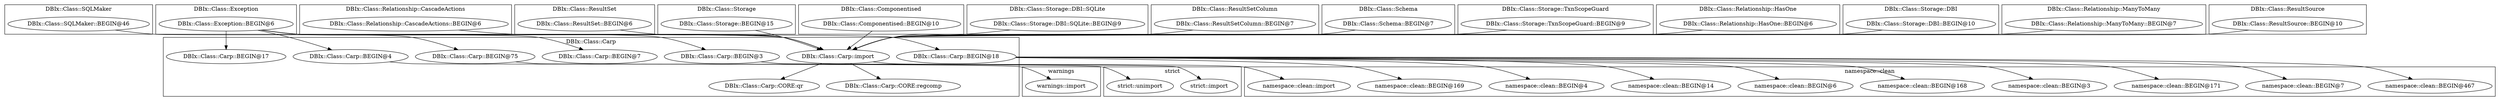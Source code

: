 digraph {
graph [overlap=false]
subgraph cluster_DBIx_Class_SQLMaker {
	label="DBIx::Class::SQLMaker";
	"DBIx::Class::SQLMaker::BEGIN@46";
}
subgraph cluster_DBIx_Class_Exception {
	label="DBIx::Class::Exception";
	"DBIx::Class::Exception::BEGIN@6";
}
subgraph cluster_warnings {
	label="warnings";
	"warnings::import";
}
subgraph cluster_DBIx_Class_Relationship_CascadeActions {
	label="DBIx::Class::Relationship::CascadeActions";
	"DBIx::Class::Relationship::CascadeActions::BEGIN@6";
}
subgraph cluster_strict {
	label="strict";
	"strict::import";
	"strict::unimport";
}
subgraph cluster_DBIx_Class_Carp {
	label="DBIx::Class::Carp";
	"DBIx::Class::Carp::BEGIN@4";
	"DBIx::Class::Carp::BEGIN@3";
	"DBIx::Class::Carp::BEGIN@7";
	"DBIx::Class::Carp::BEGIN@75";
	"DBIx::Class::Carp::CORE:qr";
	"DBIx::Class::Carp::import";
	"DBIx::Class::Carp::BEGIN@17";
	"DBIx::Class::Carp::BEGIN@18";
	"DBIx::Class::Carp::CORE:regcomp";
}
subgraph cluster_DBIx_Class_ResultSet {
	label="DBIx::Class::ResultSet";
	"DBIx::Class::ResultSet::BEGIN@6";
}
subgraph cluster_DBIx_Class_Storage {
	label="DBIx::Class::Storage";
	"DBIx::Class::Storage::BEGIN@15";
}
subgraph cluster_DBIx_Class_Componentised {
	label="DBIx::Class::Componentised";
	"DBIx::Class::Componentised::BEGIN@10";
}
subgraph cluster_DBIx_Class_Storage_DBI_SQLite {
	label="DBIx::Class::Storage::DBI::SQLite";
	"DBIx::Class::Storage::DBI::SQLite::BEGIN@9";
}
subgraph cluster_DBIx_Class_ResultSetColumn {
	label="DBIx::Class::ResultSetColumn";
	"DBIx::Class::ResultSetColumn::BEGIN@7";
}
subgraph cluster_DBIx_Class_Schema {
	label="DBIx::Class::Schema";
	"DBIx::Class::Schema::BEGIN@7";
}
subgraph cluster_DBIx_Class_Storage_TxnScopeGuard {
	label="DBIx::Class::Storage::TxnScopeGuard";
	"DBIx::Class::Storage::TxnScopeGuard::BEGIN@9";
}
subgraph cluster_DBIx_Class_Relationship_HasOne {
	label="DBIx::Class::Relationship::HasOne";
	"DBIx::Class::Relationship::HasOne::BEGIN@6";
}
subgraph cluster_DBIx_Class_Storage_DBI {
	label="DBIx::Class::Storage::DBI";
	"DBIx::Class::Storage::DBI::BEGIN@10";
}
subgraph cluster_DBIx_Class_Relationship_ManyToMany {
	label="DBIx::Class::Relationship::ManyToMany";
	"DBIx::Class::Relationship::ManyToMany::BEGIN@7";
}
subgraph cluster_DBIx_Class_ResultSource {
	label="DBIx::Class::ResultSource";
	"DBIx::Class::ResultSource::BEGIN@10";
}
subgraph cluster_namespace_clean {
	label="namespace::clean";
	"namespace::clean::BEGIN@3";
	"namespace::clean::BEGIN@168";
	"namespace::clean::BEGIN@6";
	"namespace::clean::BEGIN@14";
	"namespace::clean::BEGIN@4";
	"namespace::clean::BEGIN@169";
	"namespace::clean::BEGIN@467";
	"namespace::clean::BEGIN@7";
	"namespace::clean::import";
	"namespace::clean::BEGIN@171";
}
"DBIx::Class::Carp::BEGIN@18" -> "namespace::clean::BEGIN@467";
"DBIx::Class::Exception::BEGIN@6" -> "DBIx::Class::Carp::BEGIN@17";
"DBIx::Class::Carp::import" -> "DBIx::Class::Carp::CORE:regcomp";
"DBIx::Class::Exception::BEGIN@6" -> "DBIx::Class::Carp::BEGIN@7";
"DBIx::Class::Carp::import" -> "DBIx::Class::Carp::CORE:qr";
"DBIx::Class::Carp::BEGIN@18" -> "namespace::clean::BEGIN@4";
"DBIx::Class::Carp::BEGIN@18" -> "namespace::clean::BEGIN@7";
"DBIx::Class::Exception::BEGIN@6" -> "DBIx::Class::Carp::BEGIN@75";
"DBIx::Class::Exception::BEGIN@6" -> "DBIx::Class::Carp::BEGIN@18";
"DBIx::Class::Exception::BEGIN@6" -> "DBIx::Class::Carp::BEGIN@3";
"DBIx::Class::Carp::BEGIN@18" -> "namespace::clean::BEGIN@3";
"DBIx::Class::Carp::BEGIN@18" -> "namespace::clean::BEGIN@169";
"DBIx::Class::Carp::BEGIN@18" -> "namespace::clean::BEGIN@171";
"DBIx::Class::Storage::BEGIN@15" -> "DBIx::Class::Carp::import";
"DBIx::Class::ResultSetColumn::BEGIN@7" -> "DBIx::Class::Carp::import";
"DBIx::Class::ResultSet::BEGIN@6" -> "DBIx::Class::Carp::import";
"DBIx::Class::Relationship::CascadeActions::BEGIN@6" -> "DBIx::Class::Carp::import";
"DBIx::Class::Storage::DBI::BEGIN@10" -> "DBIx::Class::Carp::import";
"DBIx::Class::ResultSource::BEGIN@10" -> "DBIx::Class::Carp::import";
"DBIx::Class::Relationship::HasOne::BEGIN@6" -> "DBIx::Class::Carp::import";
"DBIx::Class::Componentised::BEGIN@10" -> "DBIx::Class::Carp::import";
"DBIx::Class::SQLMaker::BEGIN@46" -> "DBIx::Class::Carp::import";
"DBIx::Class::Storage::TxnScopeGuard::BEGIN@9" -> "DBIx::Class::Carp::import";
"DBIx::Class::Storage::DBI::SQLite::BEGIN@9" -> "DBIx::Class::Carp::import";
"DBIx::Class::Relationship::ManyToMany::BEGIN@7" -> "DBIx::Class::Carp::import";
"DBIx::Class::Schema::BEGIN@7" -> "DBIx::Class::Carp::import";
"DBIx::Class::Exception::BEGIN@6" -> "DBIx::Class::Carp::BEGIN@4";
"DBIx::Class::Carp::BEGIN@18" -> "namespace::clean::BEGIN@14";
"DBIx::Class::Carp::BEGIN@18" -> "namespace::clean::BEGIN@6";
"DBIx::Class::Carp::BEGIN@75" -> "strict::unimport";
"DBIx::Class::Carp::BEGIN@4" -> "warnings::import";
"DBIx::Class::Carp::BEGIN@18" -> "namespace::clean::BEGIN@168";
"DBIx::Class::Carp::import" -> "namespace::clean::import";
"DBIx::Class::Carp::BEGIN@3" -> "strict::import";
}
